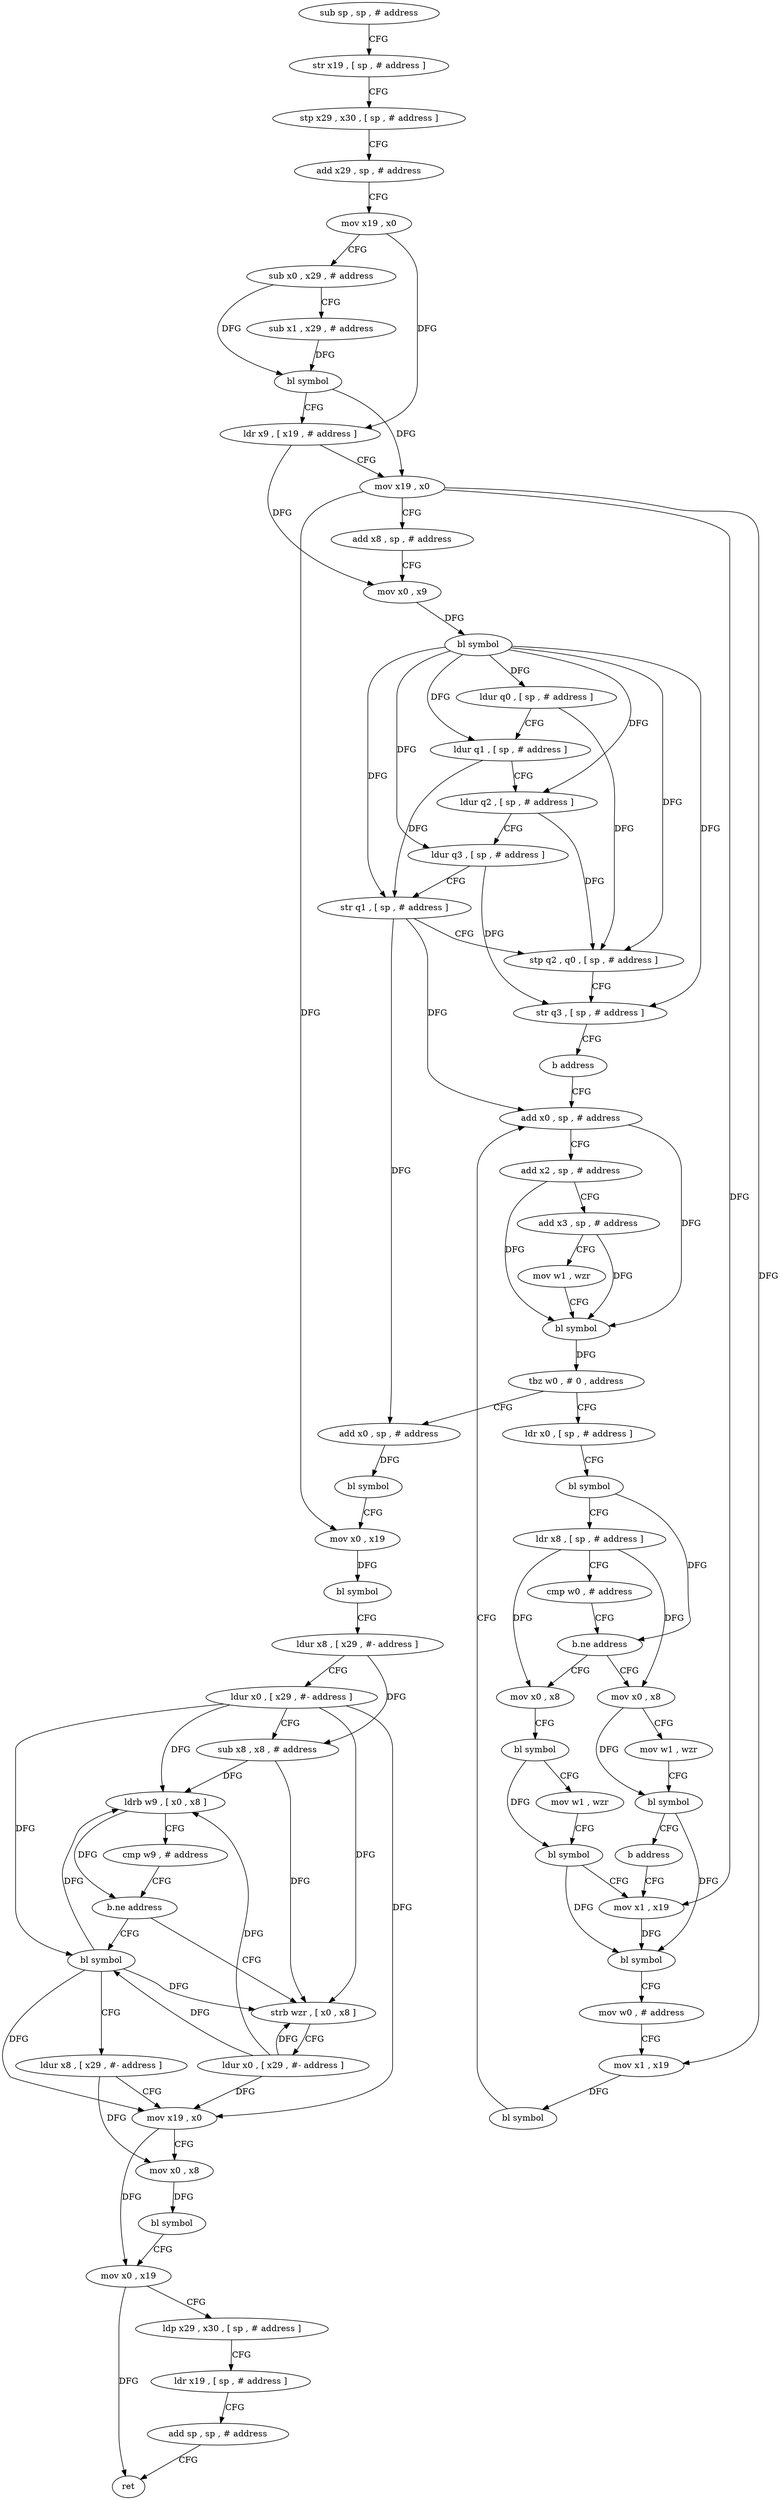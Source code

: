 digraph "func" {
"78044" [label = "sub sp , sp , # address" ]
"78048" [label = "str x19 , [ sp , # address ]" ]
"78052" [label = "stp x29 , x30 , [ sp , # address ]" ]
"78056" [label = "add x29 , sp , # address" ]
"78060" [label = "mov x19 , x0" ]
"78064" [label = "sub x0 , x29 , # address" ]
"78068" [label = "sub x1 , x29 , # address" ]
"78072" [label = "bl symbol" ]
"78076" [label = "ldr x9 , [ x19 , # address ]" ]
"78080" [label = "mov x19 , x0" ]
"78084" [label = "add x8 , sp , # address" ]
"78088" [label = "mov x0 , x9" ]
"78092" [label = "bl symbol" ]
"78096" [label = "ldur q0 , [ sp , # address ]" ]
"78100" [label = "ldur q1 , [ sp , # address ]" ]
"78104" [label = "ldur q2 , [ sp , # address ]" ]
"78108" [label = "ldur q3 , [ sp , # address ]" ]
"78112" [label = "str q1 , [ sp , # address ]" ]
"78116" [label = "stp q2 , q0 , [ sp , # address ]" ]
"78120" [label = "str q3 , [ sp , # address ]" ]
"78124" [label = "b address" ]
"78164" [label = "add x0 , sp , # address" ]
"78168" [label = "add x2 , sp , # address" ]
"78172" [label = "add x3 , sp , # address" ]
"78176" [label = "mov w1 , wzr" ]
"78180" [label = "bl symbol" ]
"78184" [label = "tbz w0 , # 0 , address" ]
"78224" [label = "add x0 , sp , # address" ]
"78188" [label = "ldr x0 , [ sp , # address ]" ]
"78228" [label = "bl symbol" ]
"78232" [label = "mov x0 , x19" ]
"78236" [label = "bl symbol" ]
"78240" [label = "ldur x8 , [ x29 , #- address ]" ]
"78244" [label = "ldur x0 , [ x29 , #- address ]" ]
"78248" [label = "sub x8 , x8 , # address" ]
"78252" [label = "ldrb w9 , [ x0 , x8 ]" ]
"78256" [label = "cmp w9 , # address" ]
"78260" [label = "b.ne address" ]
"78272" [label = "bl symbol" ]
"78264" [label = "strb wzr , [ x0 , x8 ]" ]
"78192" [label = "bl symbol" ]
"78196" [label = "ldr x8 , [ sp , # address ]" ]
"78200" [label = "cmp w0 , # address" ]
"78204" [label = "b.ne address" ]
"78128" [label = "mov x0 , x8" ]
"78208" [label = "mov x0 , x8" ]
"78276" [label = "ldur x8 , [ x29 , #- address ]" ]
"78280" [label = "mov x19 , x0" ]
"78284" [label = "mov x0 , x8" ]
"78288" [label = "bl symbol" ]
"78292" [label = "mov x0 , x19" ]
"78296" [label = "ldp x29 , x30 , [ sp , # address ]" ]
"78300" [label = "ldr x19 , [ sp , # address ]" ]
"78304" [label = "add sp , sp , # address" ]
"78308" [label = "ret" ]
"78268" [label = "ldur x0 , [ x29 , #- address ]" ]
"78132" [label = "bl symbol" ]
"78136" [label = "mov w1 , wzr" ]
"78140" [label = "bl symbol" ]
"78144" [label = "mov x1 , x19" ]
"78212" [label = "mov w1 , wzr" ]
"78216" [label = "bl symbol" ]
"78220" [label = "b address" ]
"78148" [label = "bl symbol" ]
"78152" [label = "mov w0 , # address" ]
"78156" [label = "mov x1 , x19" ]
"78160" [label = "bl symbol" ]
"78044" -> "78048" [ label = "CFG" ]
"78048" -> "78052" [ label = "CFG" ]
"78052" -> "78056" [ label = "CFG" ]
"78056" -> "78060" [ label = "CFG" ]
"78060" -> "78064" [ label = "CFG" ]
"78060" -> "78076" [ label = "DFG" ]
"78064" -> "78068" [ label = "CFG" ]
"78064" -> "78072" [ label = "DFG" ]
"78068" -> "78072" [ label = "DFG" ]
"78072" -> "78076" [ label = "CFG" ]
"78072" -> "78080" [ label = "DFG" ]
"78076" -> "78080" [ label = "CFG" ]
"78076" -> "78088" [ label = "DFG" ]
"78080" -> "78084" [ label = "CFG" ]
"78080" -> "78232" [ label = "DFG" ]
"78080" -> "78144" [ label = "DFG" ]
"78080" -> "78156" [ label = "DFG" ]
"78084" -> "78088" [ label = "CFG" ]
"78088" -> "78092" [ label = "DFG" ]
"78092" -> "78096" [ label = "DFG" ]
"78092" -> "78116" [ label = "DFG" ]
"78092" -> "78100" [ label = "DFG" ]
"78092" -> "78112" [ label = "DFG" ]
"78092" -> "78104" [ label = "DFG" ]
"78092" -> "78108" [ label = "DFG" ]
"78092" -> "78120" [ label = "DFG" ]
"78096" -> "78100" [ label = "CFG" ]
"78096" -> "78116" [ label = "DFG" ]
"78100" -> "78104" [ label = "CFG" ]
"78100" -> "78112" [ label = "DFG" ]
"78104" -> "78108" [ label = "CFG" ]
"78104" -> "78116" [ label = "DFG" ]
"78108" -> "78112" [ label = "CFG" ]
"78108" -> "78120" [ label = "DFG" ]
"78112" -> "78116" [ label = "CFG" ]
"78112" -> "78164" [ label = "DFG" ]
"78112" -> "78224" [ label = "DFG" ]
"78116" -> "78120" [ label = "CFG" ]
"78120" -> "78124" [ label = "CFG" ]
"78124" -> "78164" [ label = "CFG" ]
"78164" -> "78168" [ label = "CFG" ]
"78164" -> "78180" [ label = "DFG" ]
"78168" -> "78172" [ label = "CFG" ]
"78168" -> "78180" [ label = "DFG" ]
"78172" -> "78176" [ label = "CFG" ]
"78172" -> "78180" [ label = "DFG" ]
"78176" -> "78180" [ label = "CFG" ]
"78180" -> "78184" [ label = "DFG" ]
"78184" -> "78224" [ label = "CFG" ]
"78184" -> "78188" [ label = "CFG" ]
"78224" -> "78228" [ label = "DFG" ]
"78188" -> "78192" [ label = "CFG" ]
"78228" -> "78232" [ label = "CFG" ]
"78232" -> "78236" [ label = "DFG" ]
"78236" -> "78240" [ label = "CFG" ]
"78240" -> "78244" [ label = "CFG" ]
"78240" -> "78248" [ label = "DFG" ]
"78244" -> "78248" [ label = "CFG" ]
"78244" -> "78252" [ label = "DFG" ]
"78244" -> "78272" [ label = "DFG" ]
"78244" -> "78280" [ label = "DFG" ]
"78244" -> "78264" [ label = "DFG" ]
"78248" -> "78252" [ label = "DFG" ]
"78248" -> "78264" [ label = "DFG" ]
"78252" -> "78256" [ label = "CFG" ]
"78252" -> "78260" [ label = "DFG" ]
"78256" -> "78260" [ label = "CFG" ]
"78260" -> "78272" [ label = "CFG" ]
"78260" -> "78264" [ label = "CFG" ]
"78272" -> "78276" [ label = "CFG" ]
"78272" -> "78252" [ label = "DFG" ]
"78272" -> "78280" [ label = "DFG" ]
"78272" -> "78264" [ label = "DFG" ]
"78264" -> "78268" [ label = "CFG" ]
"78192" -> "78196" [ label = "CFG" ]
"78192" -> "78204" [ label = "DFG" ]
"78196" -> "78200" [ label = "CFG" ]
"78196" -> "78128" [ label = "DFG" ]
"78196" -> "78208" [ label = "DFG" ]
"78200" -> "78204" [ label = "CFG" ]
"78204" -> "78128" [ label = "CFG" ]
"78204" -> "78208" [ label = "CFG" ]
"78128" -> "78132" [ label = "CFG" ]
"78208" -> "78212" [ label = "CFG" ]
"78208" -> "78216" [ label = "DFG" ]
"78276" -> "78280" [ label = "CFG" ]
"78276" -> "78284" [ label = "DFG" ]
"78280" -> "78284" [ label = "CFG" ]
"78280" -> "78292" [ label = "DFG" ]
"78284" -> "78288" [ label = "DFG" ]
"78288" -> "78292" [ label = "CFG" ]
"78292" -> "78296" [ label = "CFG" ]
"78292" -> "78308" [ label = "DFG" ]
"78296" -> "78300" [ label = "CFG" ]
"78300" -> "78304" [ label = "CFG" ]
"78304" -> "78308" [ label = "CFG" ]
"78268" -> "78272" [ label = "DFG" ]
"78268" -> "78280" [ label = "DFG" ]
"78268" -> "78252" [ label = "DFG" ]
"78268" -> "78264" [ label = "DFG" ]
"78132" -> "78136" [ label = "CFG" ]
"78132" -> "78140" [ label = "DFG" ]
"78136" -> "78140" [ label = "CFG" ]
"78140" -> "78144" [ label = "CFG" ]
"78140" -> "78148" [ label = "DFG" ]
"78144" -> "78148" [ label = "DFG" ]
"78212" -> "78216" [ label = "CFG" ]
"78216" -> "78220" [ label = "CFG" ]
"78216" -> "78148" [ label = "DFG" ]
"78220" -> "78144" [ label = "CFG" ]
"78148" -> "78152" [ label = "CFG" ]
"78152" -> "78156" [ label = "CFG" ]
"78156" -> "78160" [ label = "DFG" ]
"78160" -> "78164" [ label = "CFG" ]
}
